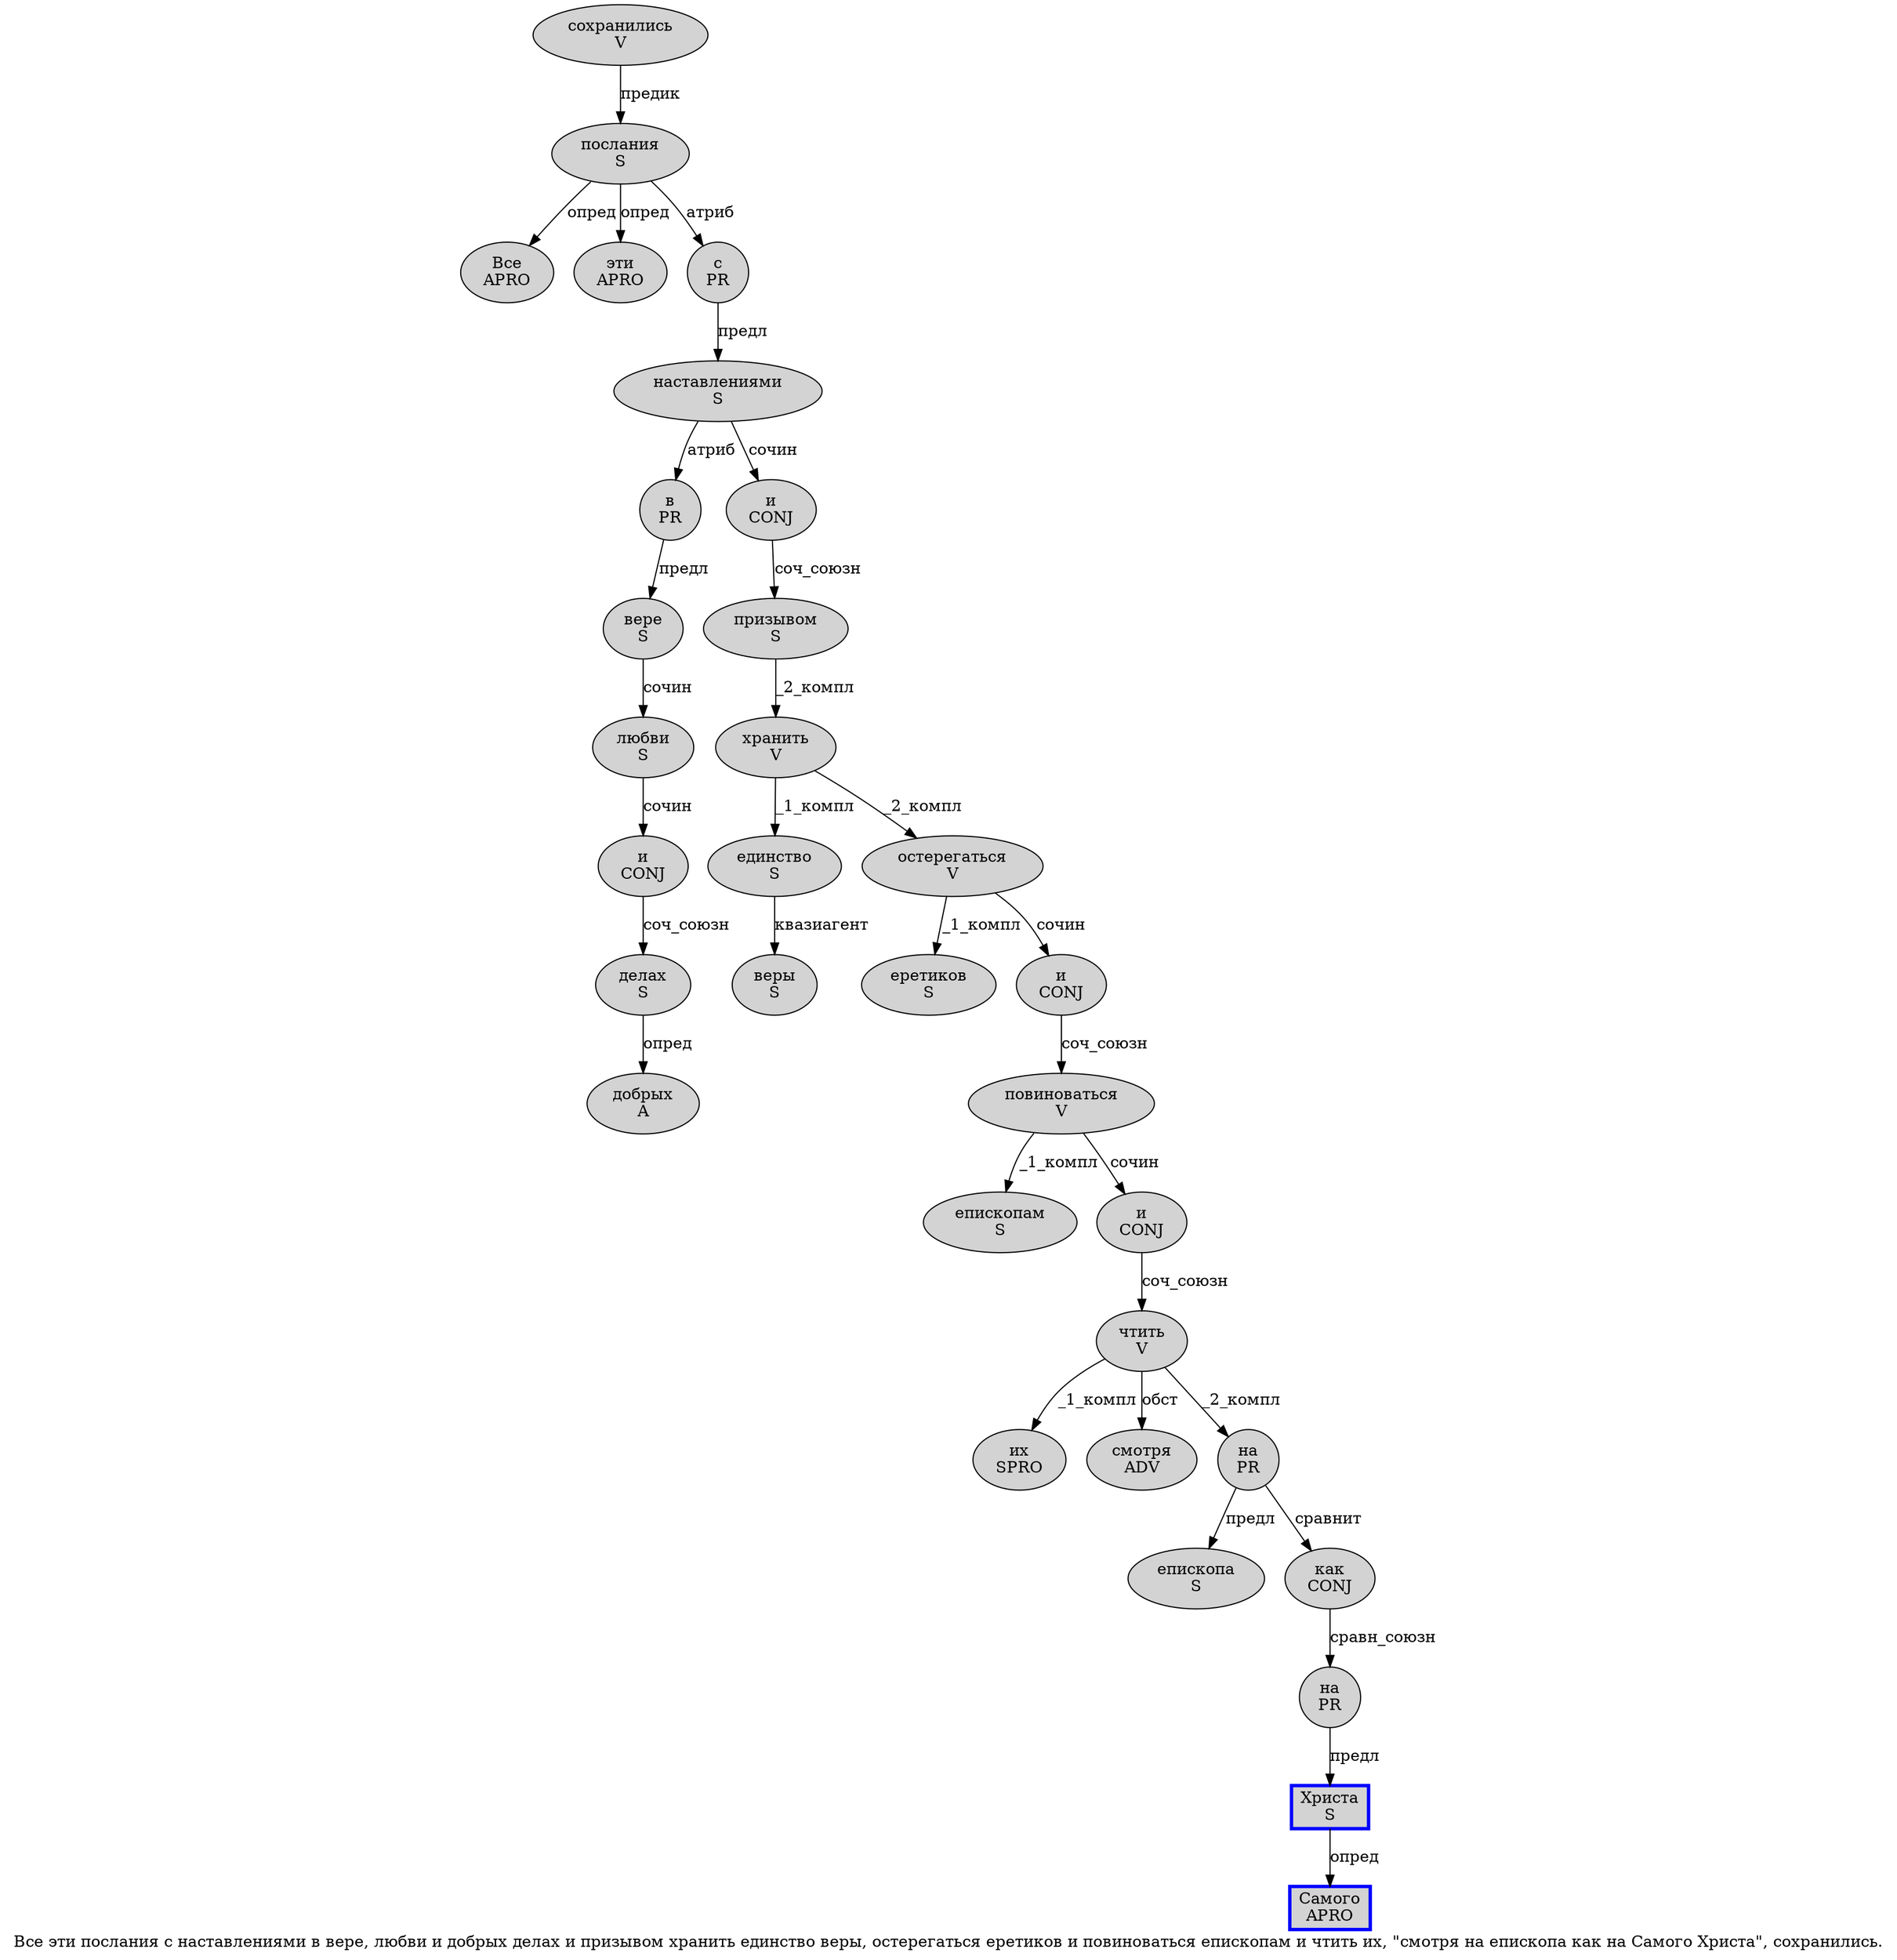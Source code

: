 digraph SENTENCE_386 {
	graph [label="Все эти послания с наставлениями в вере, любви и добрых делах и призывом хранить единство веры, остерегаться еретиков и повиноваться епископам и чтить их, \"смотря на епископа как на Самого Христа\", сохранились."]
	node [style=filled]
		0 [label="Все
APRO" color="" fillcolor=lightgray penwidth=1 shape=ellipse]
		1 [label="эти
APRO" color="" fillcolor=lightgray penwidth=1 shape=ellipse]
		2 [label="послания
S" color="" fillcolor=lightgray penwidth=1 shape=ellipse]
		3 [label="с
PR" color="" fillcolor=lightgray penwidth=1 shape=ellipse]
		4 [label="наставлениями
S" color="" fillcolor=lightgray penwidth=1 shape=ellipse]
		5 [label="в
PR" color="" fillcolor=lightgray penwidth=1 shape=ellipse]
		6 [label="вере
S" color="" fillcolor=lightgray penwidth=1 shape=ellipse]
		8 [label="любви
S" color="" fillcolor=lightgray penwidth=1 shape=ellipse]
		9 [label="и
CONJ" color="" fillcolor=lightgray penwidth=1 shape=ellipse]
		10 [label="добрых
A" color="" fillcolor=lightgray penwidth=1 shape=ellipse]
		11 [label="делах
S" color="" fillcolor=lightgray penwidth=1 shape=ellipse]
		12 [label="и
CONJ" color="" fillcolor=lightgray penwidth=1 shape=ellipse]
		13 [label="призывом
S" color="" fillcolor=lightgray penwidth=1 shape=ellipse]
		14 [label="хранить
V" color="" fillcolor=lightgray penwidth=1 shape=ellipse]
		15 [label="единство
S" color="" fillcolor=lightgray penwidth=1 shape=ellipse]
		16 [label="веры
S" color="" fillcolor=lightgray penwidth=1 shape=ellipse]
		18 [label="остерегаться
V" color="" fillcolor=lightgray penwidth=1 shape=ellipse]
		19 [label="еретиков
S" color="" fillcolor=lightgray penwidth=1 shape=ellipse]
		20 [label="и
CONJ" color="" fillcolor=lightgray penwidth=1 shape=ellipse]
		21 [label="повиноваться
V" color="" fillcolor=lightgray penwidth=1 shape=ellipse]
		22 [label="епископам
S" color="" fillcolor=lightgray penwidth=1 shape=ellipse]
		23 [label="и
CONJ" color="" fillcolor=lightgray penwidth=1 shape=ellipse]
		24 [label="чтить
V" color="" fillcolor=lightgray penwidth=1 shape=ellipse]
		25 [label="их
SPRO" color="" fillcolor=lightgray penwidth=1 shape=ellipse]
		28 [label="смотря
ADV" color="" fillcolor=lightgray penwidth=1 shape=ellipse]
		29 [label="на
PR" color="" fillcolor=lightgray penwidth=1 shape=ellipse]
		30 [label="епископа
S" color="" fillcolor=lightgray penwidth=1 shape=ellipse]
		31 [label="как
CONJ" color="" fillcolor=lightgray penwidth=1 shape=ellipse]
		32 [label="на
PR" color="" fillcolor=lightgray penwidth=1 shape=ellipse]
		33 [label="Самого
APRO" color=blue fillcolor=lightgray penwidth=3 shape=box]
		34 [label="Христа
S" color=blue fillcolor=lightgray penwidth=3 shape=box]
		37 [label="сохранились
V" color="" fillcolor=lightgray penwidth=1 shape=ellipse]
			11 -> 10 [label="опред"]
			4 -> 5 [label="атриб"]
			4 -> 12 [label="сочин"]
			12 -> 13 [label="соч_союзн"]
			32 -> 34 [label="предл"]
			23 -> 24 [label="соч_союзн"]
			37 -> 2 [label="предик"]
			3 -> 4 [label="предл"]
			31 -> 32 [label="сравн_союзн"]
			6 -> 8 [label="сочин"]
			8 -> 9 [label="сочин"]
			20 -> 21 [label="соч_союзн"]
			5 -> 6 [label="предл"]
			18 -> 19 [label="_1_компл"]
			18 -> 20 [label="сочин"]
			24 -> 25 [label="_1_компл"]
			24 -> 28 [label="обст"]
			24 -> 29 [label="_2_компл"]
			2 -> 0 [label="опред"]
			2 -> 1 [label="опред"]
			2 -> 3 [label="атриб"]
			14 -> 15 [label="_1_компл"]
			14 -> 18 [label="_2_компл"]
			9 -> 11 [label="соч_союзн"]
			34 -> 33 [label="опред"]
			29 -> 30 [label="предл"]
			29 -> 31 [label="сравнит"]
			21 -> 22 [label="_1_компл"]
			21 -> 23 [label="сочин"]
			15 -> 16 [label="квазиагент"]
			13 -> 14 [label="_2_компл"]
}